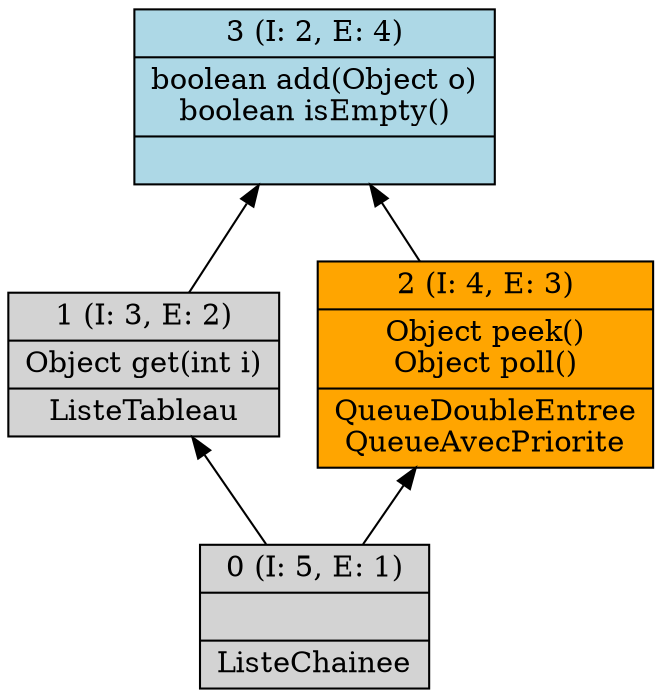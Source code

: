 digraph G { 
	rankdir=BT;
0 [shape=record,style=filled,label="{0 (I: 5, E: 1)||ListeChainee\n}"];
1 [shape=record,style=filled,label="{1 (I: 3, E: 2)|Object get(int i)\n|ListeTableau\n}"];
2 [shape=record,style=filled,fillcolor=orange,label="{2 (I: 4, E: 3)|Object peek()\nObject poll()\n|QueueDoubleEntree\nQueueAvecPriorite\n}"];
3 [shape=record,style=filled,fillcolor=lightblue,label="{3 (I: 2, E: 4)|boolean add(Object o)\nboolean isEmpty()\n|}"];
	0 -> 1
	0 -> 2
	1 -> 3
	2 -> 3
}